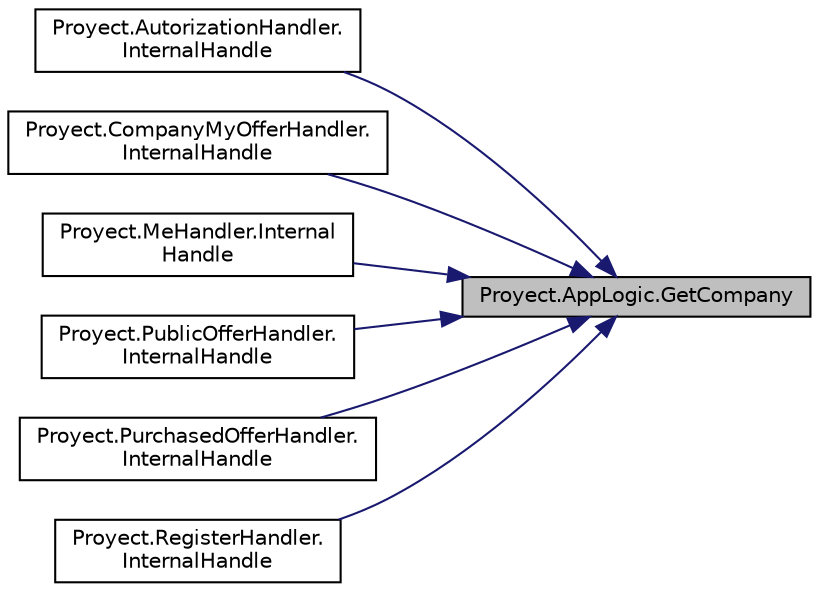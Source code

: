 digraph "Proyect.AppLogic.GetCompany"
{
 // INTERACTIVE_SVG=YES
 // LATEX_PDF_SIZE
  edge [fontname="Helvetica",fontsize="10",labelfontname="Helvetica",labelfontsize="10"];
  node [fontname="Helvetica",fontsize="10",shape=record];
  rankdir="RL";
  Node1 [label="Proyect.AppLogic.GetCompany",height=0.2,width=0.4,color="black", fillcolor="grey75", style="filled", fontcolor="black",tooltip="Obtiene la compania mediente el id de usuario ingresado. Como AppLogic tiene la lista de copanias,..."];
  Node1 -> Node2 [dir="back",color="midnightblue",fontsize="10",style="solid",fontname="Helvetica"];
  Node2 [label="Proyect.AutorizationHandler.\lInternalHandle",height=0.2,width=0.4,color="black", fillcolor="white", style="filled",URL="$classProyect_1_1AutorizationHandler.html#aa7d9bd4e79a94aad7901b65e8501aab3",tooltip="Procesa el mensaje \"/registrar\" y retorna flase; retorna true en caso contrario."];
  Node1 -> Node3 [dir="back",color="midnightblue",fontsize="10",style="solid",fontname="Helvetica"];
  Node3 [label="Proyect.CompanyMyOfferHandler.\lInternalHandle",height=0.2,width=0.4,color="black", fillcolor="white", style="filled",URL="$classProyect_1_1CompanyMyOfferHandler.html#a32af3162617a6937334c733af2d5d6d7",tooltip="Procesa el mensaje \"/misofertas\", \"/removeroferta\", \"/removerkeyword\", \"/removerhabilitacion\",..."];
  Node1 -> Node4 [dir="back",color="midnightblue",fontsize="10",style="solid",fontname="Helvetica"];
  Node4 [label="Proyect.MeHandler.Internal\lHandle",height=0.2,width=0.4,color="black", fillcolor="white", style="filled",URL="$classProyect_1_1MeHandler.html#aa6f85d2e48f25191537c9d881ed295fe",tooltip="Procesa el mensaje \"/me\" y retorna true; retorna false en caso contrario."];
  Node1 -> Node5 [dir="back",color="midnightblue",fontsize="10",style="solid",fontname="Helvetica"];
  Node5 [label="Proyect.PublicOfferHandler.\lInternalHandle",height=0.2,width=0.4,color="black", fillcolor="white", style="filled",URL="$classProyect_1_1PublicOfferHandler.html#a9f9ac66f8e31662acf5696f3f6ba639e",tooltip="Procesa el mensaje /public\" y retorna true; retorna false en caso contrario."];
  Node1 -> Node6 [dir="back",color="midnightblue",fontsize="10",style="solid",fontname="Helvetica"];
  Node6 [label="Proyect.PurchasedOfferHandler.\lInternalHandle",height=0.2,width=0.4,color="black", fillcolor="white", style="filled",URL="$classProyect_1_1PurchasedOfferHandler.html#a2858da92fe7689008b79f12314da3e8f",tooltip="Procesa el mensaje \"/misofertasaceptadas\" y \"/oferta\" y retorna true; retorna false en caso contrario..."];
  Node1 -> Node7 [dir="back",color="midnightblue",fontsize="10",style="solid",fontname="Helvetica"];
  Node7 [label="Proyect.RegisterHandler.\lInternalHandle",height=0.2,width=0.4,color="black", fillcolor="white", style="filled",URL="$classProyect_1_1RegisterHandler.html#affa8f3bd4e3891f6294e1b0459002c93",tooltip="Procesa el mensaje \"/registrar\" y retorna true; retorna false en caso contrario."];
}
